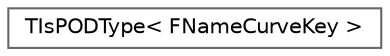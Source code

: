 digraph "Graphical Class Hierarchy"
{
 // INTERACTIVE_SVG=YES
 // LATEX_PDF_SIZE
  bgcolor="transparent";
  edge [fontname=Helvetica,fontsize=10,labelfontname=Helvetica,labelfontsize=10];
  node [fontname=Helvetica,fontsize=10,shape=box,height=0.2,width=0.4];
  rankdir="LR";
  Node0 [id="Node000000",label="TIsPODType\< FNameCurveKey \>",height=0.2,width=0.4,color="grey40", fillcolor="white", style="filled",URL="$d5/dd0/structTIsPODType_3_01FNameCurveKey_01_4.html",tooltip=" "];
}
